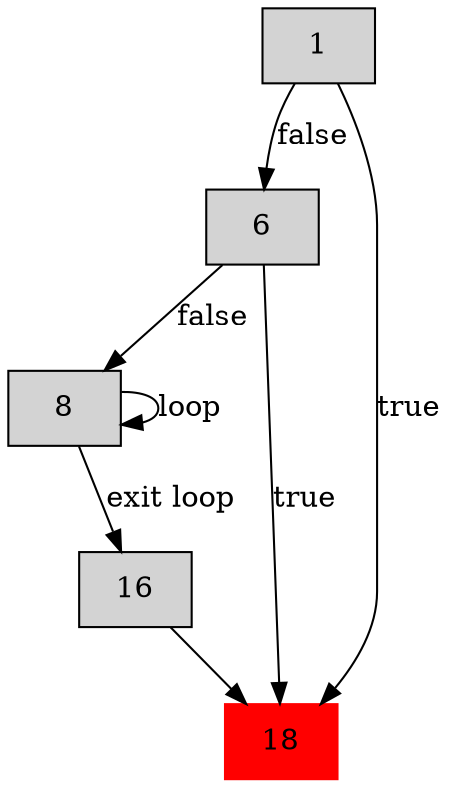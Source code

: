 digraph CFG {
    node[shape=box, style=filled];

    start [label="1"];
    node6 [label="6"];
    node8 [label="8"];
    node16 [label="16"];
    node18 [label="18"];

    start -> node6 [label="false"];
    start -> node18 [label="true"];

    node6 -> node8 [label="false"];
    node6 -> node18 [label="true"];

    node8 -> node8 [label="loop"];
    node8 -> node16 [label="exit loop"];

    node16 -> node18;

    node18 [color=red, fillcolor=red];
}
